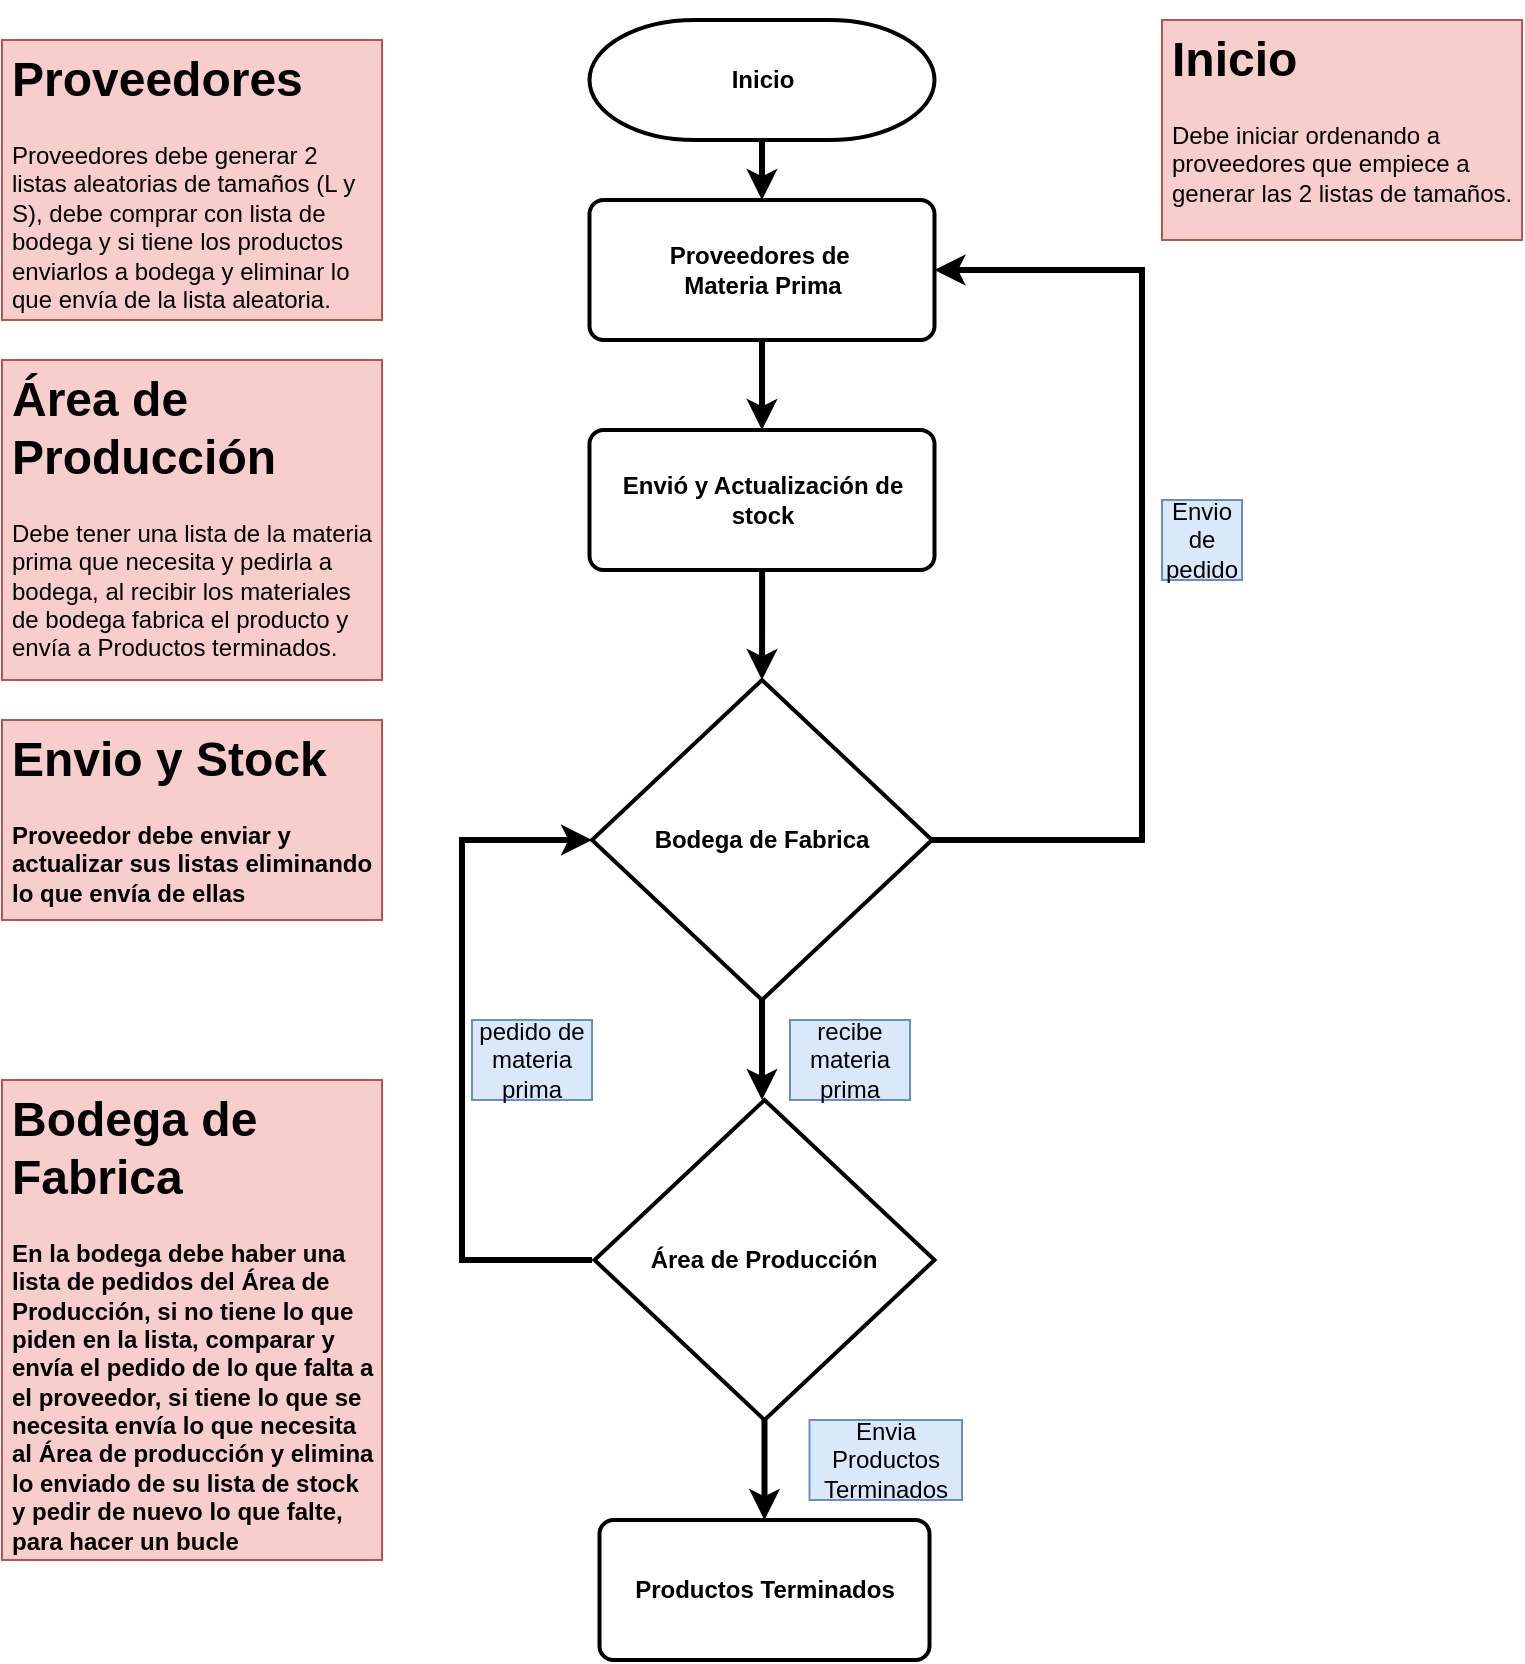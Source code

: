 <mxfile version="13.10.5" type="google"><diagram id="C5RBs43oDa-KdzZeNtuy" name="Page-1"><mxGraphModel dx="868" dy="450" grid="1" gridSize="10" guides="1" tooltips="1" connect="1" arrows="1" fold="1" page="1" pageScale="1" pageWidth="827" pageHeight="1169" math="0" shadow="0"><root><mxCell id="WIyWlLk6GJQsqaUBKTNV-0"/><mxCell id="WIyWlLk6GJQsqaUBKTNV-1" parent="WIyWlLk6GJQsqaUBKTNV-0"/><mxCell id="vvEfKLE52KQeI3pl6DIJ-6" style="edgeStyle=orthogonalEdgeStyle;rounded=0;orthogonalLoop=1;jettySize=auto;html=1;exitX=1;exitY=0.5;exitDx=0;exitDy=0;exitPerimeter=0;entryX=1;entryY=0.5;entryDx=0;entryDy=0;strokeWidth=3;" edge="1" parent="WIyWlLk6GJQsqaUBKTNV-1" source="wafhmZZZJS_dW9DcWkUx-2" target="wafhmZZZJS_dW9DcWkUx-3"><mxGeometry relative="1" as="geometry"><Array as="points"><mxPoint x="590" y="420"/><mxPoint x="590" y="135"/></Array></mxGeometry></mxCell><mxCell id="vvEfKLE52KQeI3pl6DIJ-17" style="edgeStyle=orthogonalEdgeStyle;rounded=0;orthogonalLoop=1;jettySize=auto;html=1;exitX=0.5;exitY=1;exitDx=0;exitDy=0;exitPerimeter=0;entryX=0.5;entryY=0;entryDx=0;entryDy=0;strokeWidth=3;" edge="1" parent="WIyWlLk6GJQsqaUBKTNV-1" source="wafhmZZZJS_dW9DcWkUx-2"><mxGeometry relative="1" as="geometry"><mxPoint x="400" y="550" as="targetPoint"/><Array as="points"><mxPoint x="400" y="540"/><mxPoint x="400" y="540"/></Array></mxGeometry></mxCell><mxCell id="wafhmZZZJS_dW9DcWkUx-2" value="Bodega de Fabrica" style="strokeWidth=2;html=1;shape=mxgraph.flowchart.decision;whiteSpace=wrap;fontStyle=1" parent="WIyWlLk6GJQsqaUBKTNV-1" vertex="1"><mxGeometry x="315" y="340" width="170" height="160" as="geometry"/></mxCell><mxCell id="vvEfKLE52KQeI3pl6DIJ-7" value="" style="edgeStyle=orthogonalEdgeStyle;rounded=0;orthogonalLoop=1;jettySize=auto;html=1;strokeWidth=3;" edge="1" parent="WIyWlLk6GJQsqaUBKTNV-1" source="wafhmZZZJS_dW9DcWkUx-3" target="vvEfKLE52KQeI3pl6DIJ-5"><mxGeometry relative="1" as="geometry"/></mxCell><mxCell id="wafhmZZZJS_dW9DcWkUx-3" value="Proveedores de&amp;nbsp;&lt;br&gt;Materia Prima" style="rounded=1;whiteSpace=wrap;html=1;absoluteArcSize=1;arcSize=14;strokeWidth=2;fontStyle=1" parent="WIyWlLk6GJQsqaUBKTNV-1" vertex="1"><mxGeometry x="313.75" y="100" width="172.5" height="70" as="geometry"/></mxCell><mxCell id="vvEfKLE52KQeI3pl6DIJ-18" style="edgeStyle=orthogonalEdgeStyle;rounded=0;orthogonalLoop=1;jettySize=auto;html=1;entryX=0;entryY=0.5;entryDx=0;entryDy=0;entryPerimeter=0;strokeWidth=3;" edge="1" parent="WIyWlLk6GJQsqaUBKTNV-1" target="wafhmZZZJS_dW9DcWkUx-2"><mxGeometry relative="1" as="geometry"><mxPoint x="315" y="630" as="sourcePoint"/><Array as="points"><mxPoint x="250" y="630"/><mxPoint x="250" y="420"/></Array></mxGeometry></mxCell><mxCell id="wafhmZZZJS_dW9DcWkUx-10" value="&lt;h1&gt;Área de Producción&lt;/h1&gt;&lt;p&gt;Debe tener una lista de la materia prima que necesita y pedirla a bodega, al recibir los materiales de bodega fabrica el producto y envía a Productos terminados.&lt;/p&gt;" style="text;html=1;spacing=5;spacingTop=-20;whiteSpace=wrap;overflow=hidden;rounded=0;strokeWidth=1;strokeColor=#b85450;fillColor=#f8cecc;" parent="WIyWlLk6GJQsqaUBKTNV-1" vertex="1"><mxGeometry x="20" y="180" width="190" height="160" as="geometry"/></mxCell><mxCell id="wafhmZZZJS_dW9DcWkUx-15" value="&lt;h1&gt;Proveedores&lt;/h1&gt;&lt;p&gt;Proveedores debe generar 2 listas aleatorias de tamaños (L y S), debe comprar con lista de bodega y si tiene los productos enviarlos a bodega y eliminar lo que envía de la lista aleatoria.&lt;/p&gt;" style="text;html=1;spacing=5;spacingTop=-20;whiteSpace=wrap;overflow=hidden;rounded=0;strokeWidth=1;strokeColor=#b85450;fillColor=#f8cecc;" parent="WIyWlLk6GJQsqaUBKTNV-1" vertex="1"><mxGeometry x="20" y="20" width="190" height="140" as="geometry"/></mxCell><mxCell id="vvEfKLE52KQeI3pl6DIJ-3" value="&lt;h1&gt;Envio y Stock&lt;/h1&gt;&lt;p&gt;&lt;b style=&quot;text-align: center&quot;&gt;Proveedor debe enviar y actualizar sus listas eliminando lo que&amp;nbsp;envía&amp;nbsp;de ellas&lt;/b&gt;&lt;br&gt;&lt;/p&gt;" style="text;html=1;strokeColor=#b85450;fillColor=#f8cecc;spacing=5;spacingTop=-20;whiteSpace=wrap;overflow=hidden;rounded=0;" vertex="1" parent="WIyWlLk6GJQsqaUBKTNV-1"><mxGeometry x="20" y="360" width="190" height="100" as="geometry"/></mxCell><mxCell id="vvEfKLE52KQeI3pl6DIJ-8" value="" style="edgeStyle=orthogonalEdgeStyle;rounded=0;orthogonalLoop=1;jettySize=auto;html=1;strokeWidth=3;" edge="1" parent="WIyWlLk6GJQsqaUBKTNV-1" source="vvEfKLE52KQeI3pl6DIJ-5" target="wafhmZZZJS_dW9DcWkUx-2"><mxGeometry relative="1" as="geometry"/></mxCell><mxCell id="vvEfKLE52KQeI3pl6DIJ-5" value="Envió y Actualización de stock" style="rounded=1;whiteSpace=wrap;html=1;absoluteArcSize=1;arcSize=14;strokeWidth=2;fontStyle=1" vertex="1" parent="WIyWlLk6GJQsqaUBKTNV-1"><mxGeometry x="313.75" y="215" width="172.5" height="70" as="geometry"/></mxCell><mxCell id="vvEfKLE52KQeI3pl6DIJ-9" value="Envio de pedido" style="text;html=1;strokeColor=#6c8ebf;fillColor=#dae8fc;align=center;verticalAlign=middle;whiteSpace=wrap;rounded=0;" vertex="1" parent="WIyWlLk6GJQsqaUBKTNV-1"><mxGeometry x="600" y="250" width="40" height="40" as="geometry"/></mxCell><mxCell id="vvEfKLE52KQeI3pl6DIJ-14" value="Productos Terminados" style="rounded=1;whiteSpace=wrap;html=1;absoluteArcSize=1;arcSize=14;strokeWidth=2;fontStyle=1" vertex="1" parent="WIyWlLk6GJQsqaUBKTNV-1"><mxGeometry x="318.75" y="760" width="165" height="70" as="geometry"/></mxCell><mxCell id="vvEfKLE52KQeI3pl6DIJ-16" style="edgeStyle=orthogonalEdgeStyle;rounded=0;orthogonalLoop=1;jettySize=auto;html=1;exitX=0.5;exitY=1;exitDx=0;exitDy=0;exitPerimeter=0;entryX=0.5;entryY=0;entryDx=0;entryDy=0;strokeWidth=3;" edge="1" parent="WIyWlLk6GJQsqaUBKTNV-1" source="vvEfKLE52KQeI3pl6DIJ-15" target="wafhmZZZJS_dW9DcWkUx-3"><mxGeometry relative="1" as="geometry"/></mxCell><mxCell id="vvEfKLE52KQeI3pl6DIJ-15" value="&lt;b&gt;Inicio&lt;/b&gt;" style="strokeWidth=2;html=1;shape=mxgraph.flowchart.terminator;whiteSpace=wrap;" vertex="1" parent="WIyWlLk6GJQsqaUBKTNV-1"><mxGeometry x="313.75" y="10" width="172.5" height="60" as="geometry"/></mxCell><mxCell id="vvEfKLE52KQeI3pl6DIJ-19" value="pedido de materia prima" style="text;html=1;strokeColor=#6c8ebf;fillColor=#dae8fc;align=center;verticalAlign=middle;whiteSpace=wrap;rounded=0;" vertex="1" parent="WIyWlLk6GJQsqaUBKTNV-1"><mxGeometry x="255" y="510" width="60" height="40" as="geometry"/></mxCell><mxCell id="vvEfKLE52KQeI3pl6DIJ-24" value="" style="edgeStyle=orthogonalEdgeStyle;rounded=0;orthogonalLoop=1;jettySize=auto;html=1;strokeWidth=3;" edge="1" parent="WIyWlLk6GJQsqaUBKTNV-1" source="vvEfKLE52KQeI3pl6DIJ-21" target="vvEfKLE52KQeI3pl6DIJ-14"><mxGeometry relative="1" as="geometry"/></mxCell><mxCell id="vvEfKLE52KQeI3pl6DIJ-21" value="Área de Producción" style="strokeWidth=2;html=1;shape=mxgraph.flowchart.decision;whiteSpace=wrap;fontStyle=1" vertex="1" parent="WIyWlLk6GJQsqaUBKTNV-1"><mxGeometry x="316.25" y="550" width="170" height="160" as="geometry"/></mxCell><mxCell id="vvEfKLE52KQeI3pl6DIJ-22" value="&lt;h1&gt;Inicio&lt;/h1&gt;&lt;p&gt;Debe iniciar ordenando a proveedores que empiece a generar las 2 listas de tamaños.&lt;/p&gt;" style="text;html=1;spacing=5;spacingTop=-20;whiteSpace=wrap;overflow=hidden;rounded=0;strokeWidth=1;strokeColor=#b85450;fillColor=#f8cecc;" vertex="1" parent="WIyWlLk6GJQsqaUBKTNV-1"><mxGeometry x="600" y="10" width="180" height="110" as="geometry"/></mxCell><mxCell id="vvEfKLE52KQeI3pl6DIJ-23" value="&lt;h1&gt;Bodega de Fabrica&lt;/h1&gt;&lt;p&gt;&lt;span style=&quot;text-align: center&quot;&gt;&lt;b&gt;En la bodega debe haber una lista de pedidos del Área&amp;nbsp;de Producción, si no tiene lo que piden en la lista, comparar y envía&amp;nbsp;el pedido de lo que falta a el proveedor, si tiene lo que se necesita envía&amp;nbsp;lo que necesita al Área&amp;nbsp;de producción&amp;nbsp;y elimina lo enviado de su lista de stock y pedir de nuevo lo que falte, para hacer un bucle&lt;/b&gt;&lt;/span&gt;&lt;br&gt;&lt;/p&gt;" style="text;html=1;strokeColor=#b85450;fillColor=#f8cecc;spacing=5;spacingTop=-20;whiteSpace=wrap;overflow=hidden;rounded=0;" vertex="1" parent="WIyWlLk6GJQsqaUBKTNV-1"><mxGeometry x="20" y="540" width="190" height="240" as="geometry"/></mxCell><mxCell id="vvEfKLE52KQeI3pl6DIJ-25" value="Envia Productos Terminados" style="text;html=1;strokeColor=#6c8ebf;fillColor=#dae8fc;align=center;verticalAlign=middle;whiteSpace=wrap;rounded=0;" vertex="1" parent="WIyWlLk6GJQsqaUBKTNV-1"><mxGeometry x="423.75" y="710" width="76.25" height="40" as="geometry"/></mxCell><mxCell id="vvEfKLE52KQeI3pl6DIJ-26" value="recibe materia prima" style="text;html=1;strokeColor=#6c8ebf;fillColor=#dae8fc;align=center;verticalAlign=middle;whiteSpace=wrap;rounded=0;" vertex="1" parent="WIyWlLk6GJQsqaUBKTNV-1"><mxGeometry x="414" y="510" width="60" height="40" as="geometry"/></mxCell></root></mxGraphModel></diagram></mxfile>